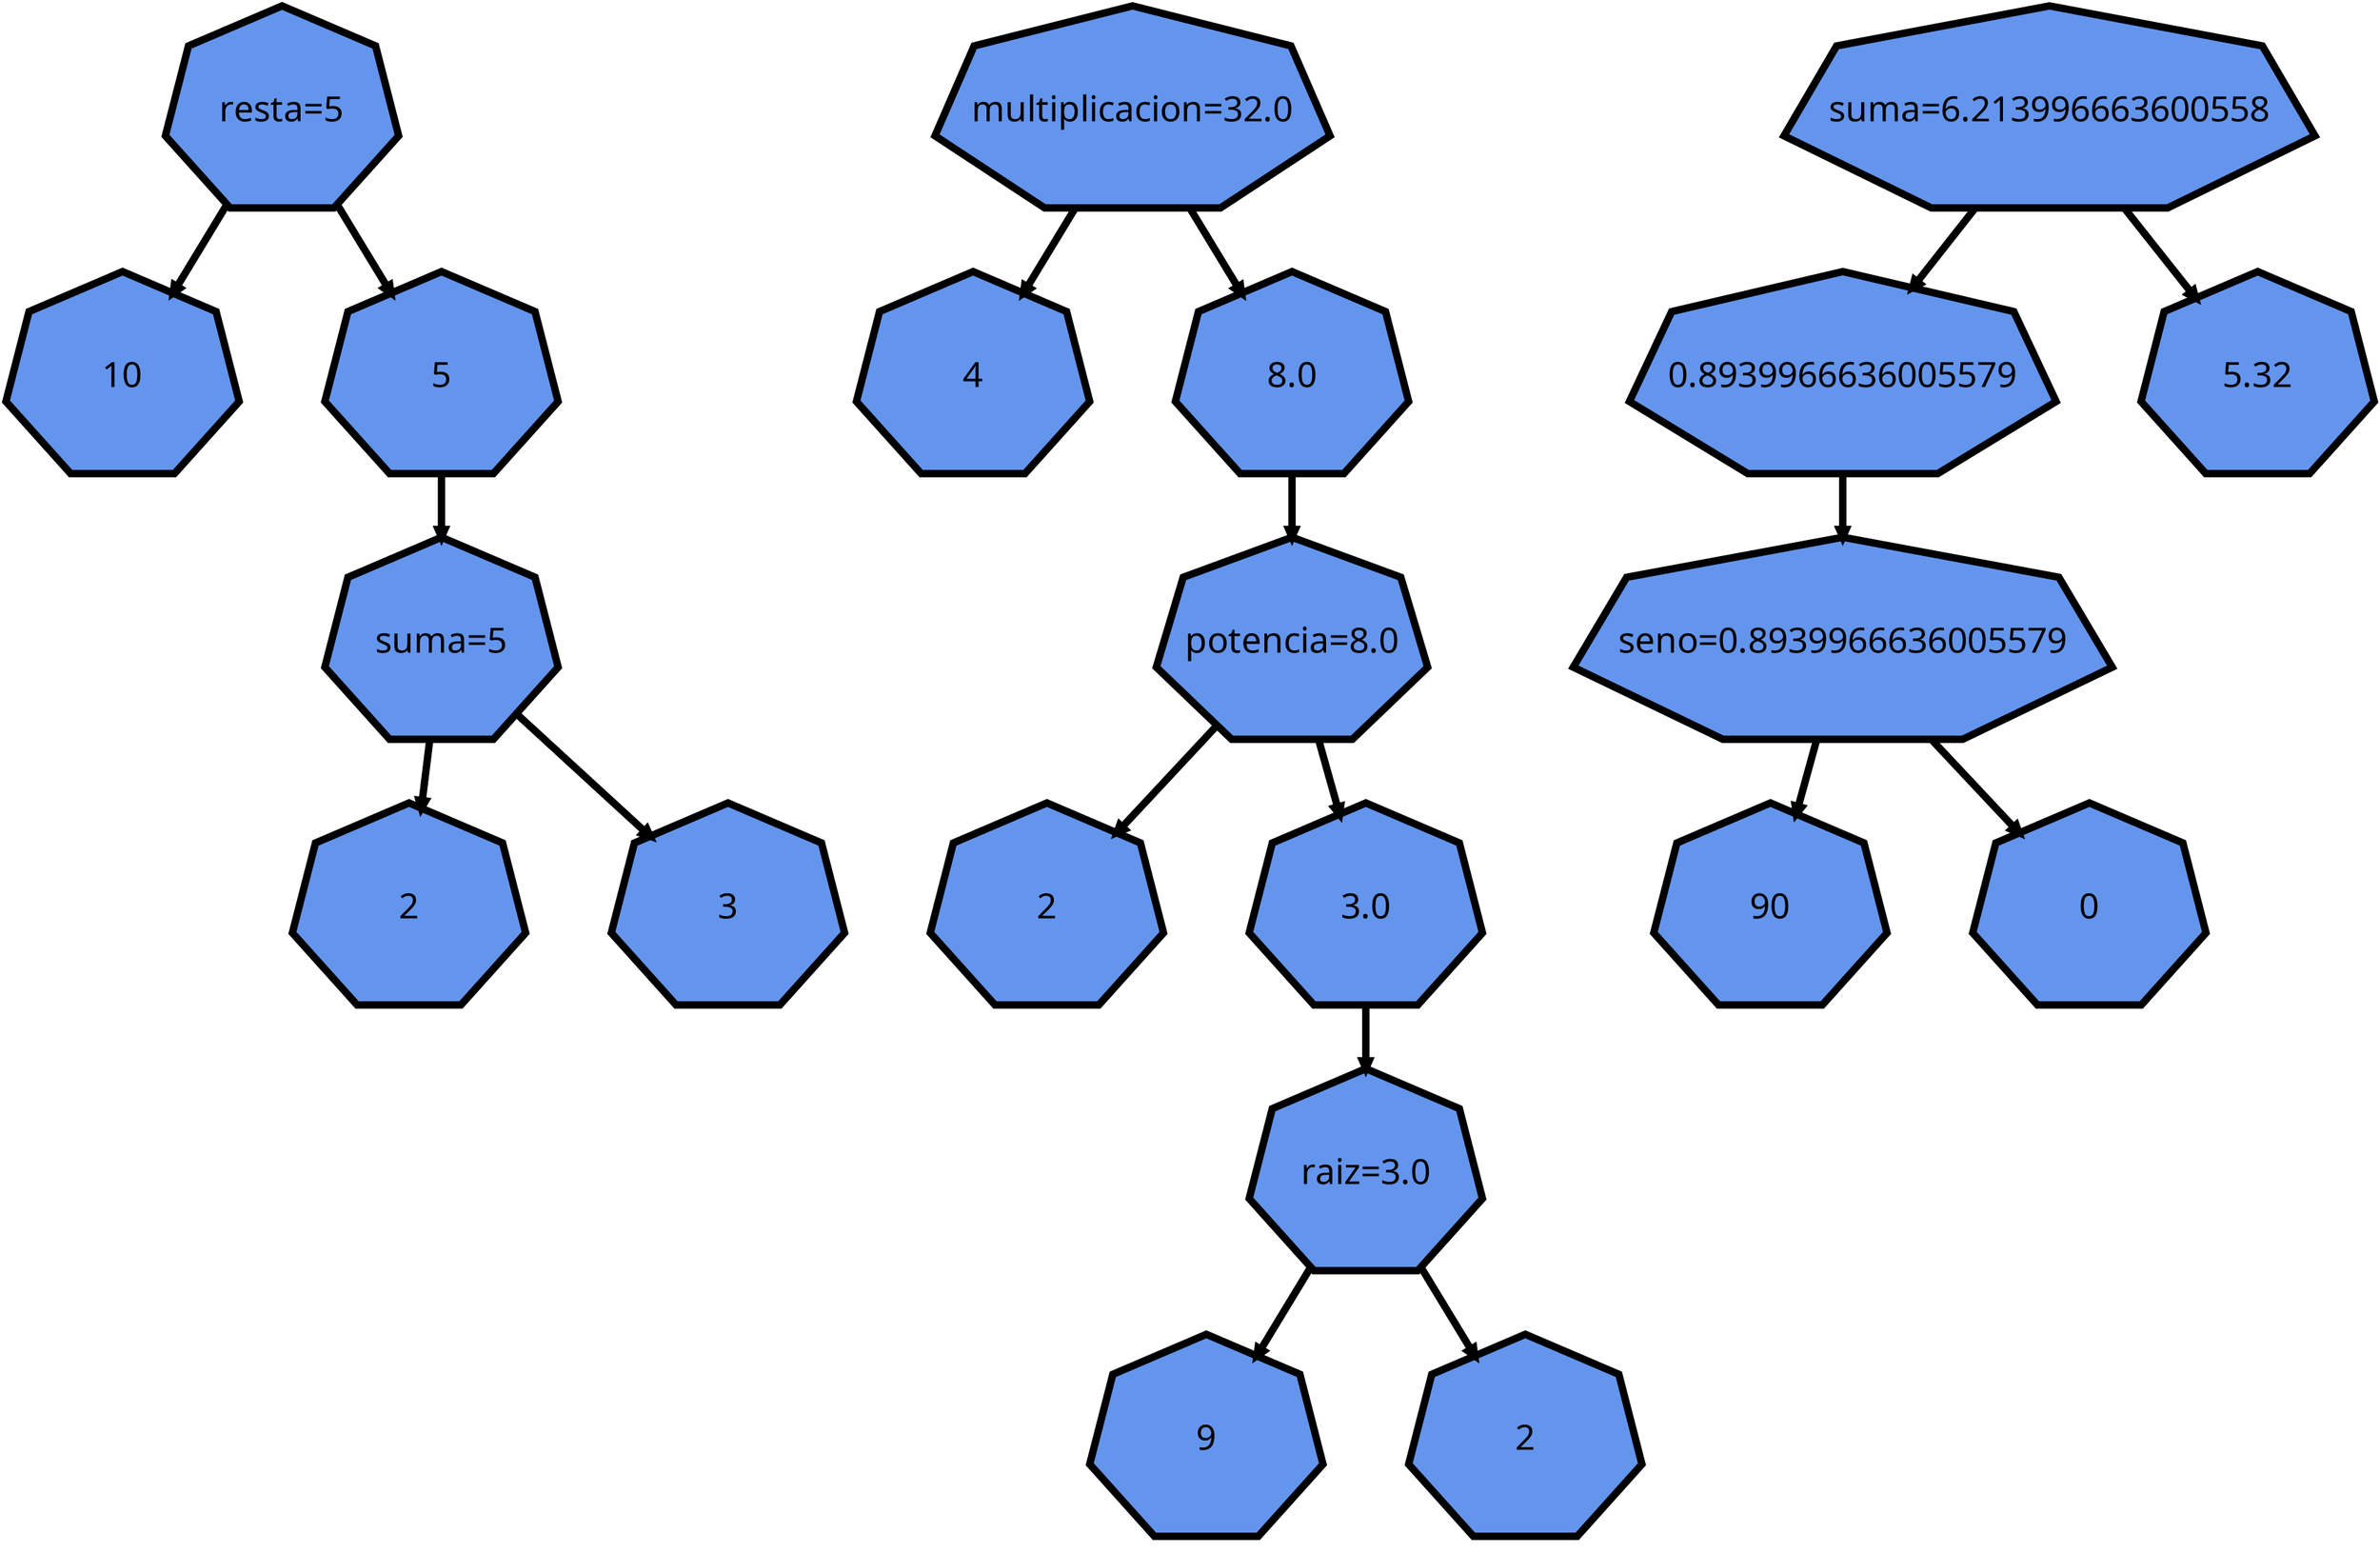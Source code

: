 digraph "Nodo1" { 

 fontname="cyan"

node [fontname="cyan"]

edge [fontname="cyan"]

graph [newrank = true , nodesep = 0.8, overlap = true, splines = false]

node [fixedsize = false, fontsize = 24, height = 2, shape = "septagon", style = "filled,setlinewidth(5)", width = 2.2, shape = "septagon",color = "black" , fillcolor = "cornflowerblue"]

edge [ arrowsize = 0.5, weight = 2, style = "filled,setlinewidth(5)"row = func, arrowhead = 0.1,color = "black", arrowhead = "", row = func ]

subgraph Operaciones {
No0 [label = "suma=5"]
No0a [label = "2"]
No0b [label = "3"]
No0->No0a
No0->No0b
No1 [label = "resta=5"]
No1a [label = "10"]
No1b [label = "5"]
No1->No1a
No1->No1b

No1b -> No0

}subgraph Operaciones {
No2 [label = "raiz=3.0"]
No2a [label = "9"]
No2b [label = "2"]
No2->No2a
No2->No2b
No3 [label = "potencia=8.0"]
No3a [label = "2"]
No3b [label = "3.0"]
No3->No3a
No3->No3b
No4 [label = "multiplicacion=32.0"]
No4a [label = "4"]
No4b [label = "8.0"]
No4->No4a
No4->No4b

No4b -> No3
No3b -> No2

}subgraph Operaciones {
No5 [label = "seno=0.8939966636005579"]
No5a [label = "90"]
No5b [label = "0"]
No5->No5a
No5->No5b
No6 [label = "suma=6.213996663600558"]
No6a [label = "0.8939966636005579"]
No6b [label = "5.32"]
No6->No6a
No6->No6b

No6a -> No5

}subgraph Operaciones {


}}